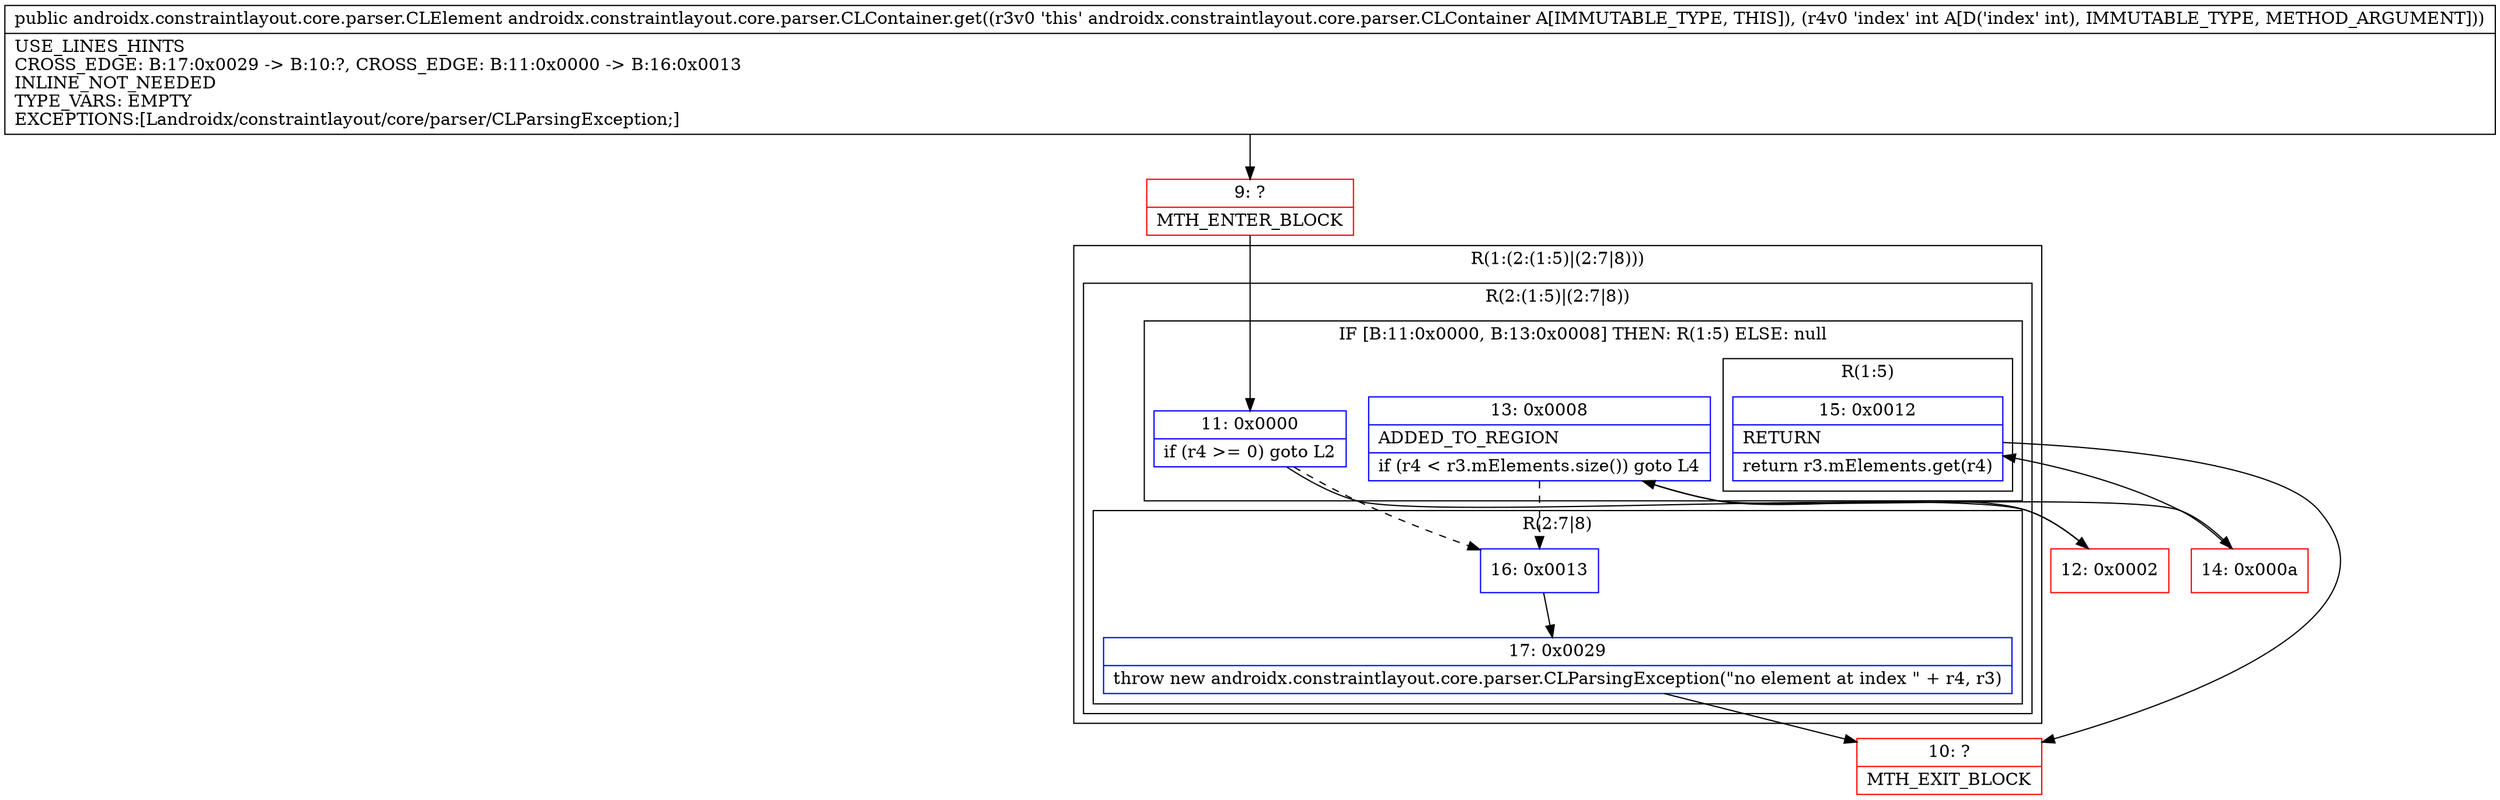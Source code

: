 digraph "CFG forandroidx.constraintlayout.core.parser.CLContainer.get(I)Landroidx\/constraintlayout\/core\/parser\/CLElement;" {
subgraph cluster_Region_887141175 {
label = "R(1:(2:(1:5)|(2:7|8)))";
node [shape=record,color=blue];
subgraph cluster_Region_1454354720 {
label = "R(2:(1:5)|(2:7|8))";
node [shape=record,color=blue];
subgraph cluster_IfRegion_1389555973 {
label = "IF [B:11:0x0000, B:13:0x0008] THEN: R(1:5) ELSE: null";
node [shape=record,color=blue];
Node_11 [shape=record,label="{11\:\ 0x0000|if (r4 \>= 0) goto L2\l}"];
Node_13 [shape=record,label="{13\:\ 0x0008|ADDED_TO_REGION\l|if (r4 \< r3.mElements.size()) goto L4\l}"];
subgraph cluster_Region_55079205 {
label = "R(1:5)";
node [shape=record,color=blue];
Node_15 [shape=record,label="{15\:\ 0x0012|RETURN\l|return r3.mElements.get(r4)\l}"];
}
}
subgraph cluster_Region_838861680 {
label = "R(2:7|8)";
node [shape=record,color=blue];
Node_16 [shape=record,label="{16\:\ 0x0013}"];
Node_17 [shape=record,label="{17\:\ 0x0029|throw new androidx.constraintlayout.core.parser.CLParsingException(\"no element at index \" + r4, r3)\l}"];
}
}
}
Node_9 [shape=record,color=red,label="{9\:\ ?|MTH_ENTER_BLOCK\l}"];
Node_12 [shape=record,color=red,label="{12\:\ 0x0002}"];
Node_14 [shape=record,color=red,label="{14\:\ 0x000a}"];
Node_10 [shape=record,color=red,label="{10\:\ ?|MTH_EXIT_BLOCK\l}"];
MethodNode[shape=record,label="{public androidx.constraintlayout.core.parser.CLElement androidx.constraintlayout.core.parser.CLContainer.get((r3v0 'this' androidx.constraintlayout.core.parser.CLContainer A[IMMUTABLE_TYPE, THIS]), (r4v0 'index' int A[D('index' int), IMMUTABLE_TYPE, METHOD_ARGUMENT]))  | USE_LINES_HINTS\lCROSS_EDGE: B:17:0x0029 \-\> B:10:?, CROSS_EDGE: B:11:0x0000 \-\> B:16:0x0013\lINLINE_NOT_NEEDED\lTYPE_VARS: EMPTY\lEXCEPTIONS:[Landroidx\/constraintlayout\/core\/parser\/CLParsingException;]\l}"];
MethodNode -> Node_9;Node_11 -> Node_12;
Node_11 -> Node_16[style=dashed];
Node_13 -> Node_14;
Node_13 -> Node_16[style=dashed];
Node_15 -> Node_10;
Node_16 -> Node_17;
Node_17 -> Node_10;
Node_9 -> Node_11;
Node_12 -> Node_13;
Node_14 -> Node_15;
}

